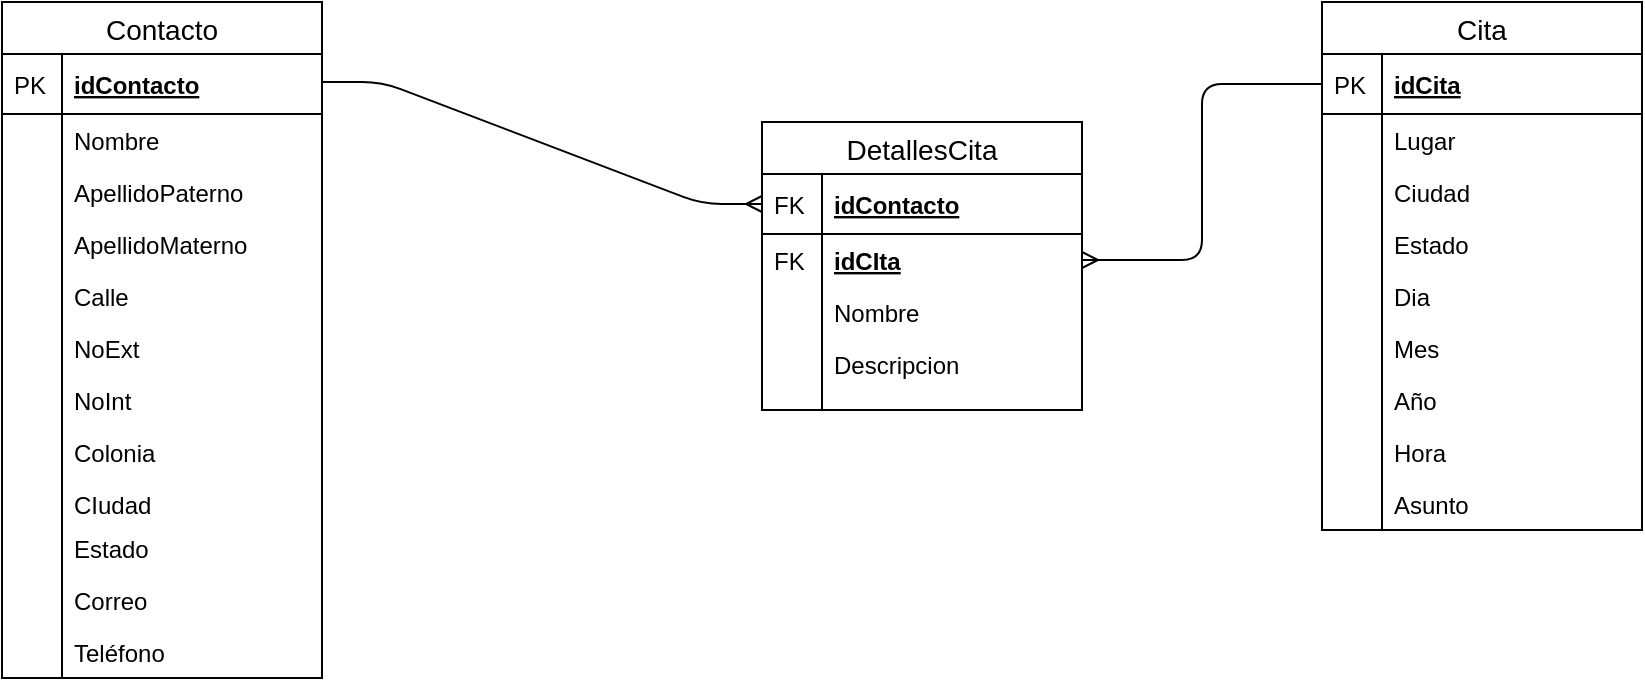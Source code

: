 <mxfile version="13.0.3" type="device"><diagram id="C5RBs43oDa-KdzZeNtuy" name="Page-1"><mxGraphModel dx="868" dy="513" grid="1" gridSize="10" guides="1" tooltips="1" connect="1" arrows="1" fold="1" page="1" pageScale="1" pageWidth="827" pageHeight="1169" math="0" shadow="0"><root><mxCell id="WIyWlLk6GJQsqaUBKTNV-0"/><mxCell id="WIyWlLk6GJQsqaUBKTNV-1" parent="WIyWlLk6GJQsqaUBKTNV-0"/><mxCell id="nXNHF2vtyMZO9yTS2NCp-83" value="" style="fontSize=12;html=1;endArrow=ERmany;exitX=0;exitY=0.5;exitDx=0;exitDy=0;entryX=1;entryY=0.5;entryDx=0;entryDy=0;edgeStyle=orthogonalEdgeStyle;" parent="WIyWlLk6GJQsqaUBKTNV-1" source="nXNHF2vtyMZO9yTS2NCp-14" target="nXNHF2vtyMZO9yTS2NCp-44" edge="1"><mxGeometry width="100" height="100" relative="1" as="geometry"><mxPoint x="700" y="220" as="sourcePoint"/><mxPoint x="760" y="330" as="targetPoint"/></mxGeometry></mxCell><mxCell id="nXNHF2vtyMZO9yTS2NCp-2" value="Contacto" style="swimlane;fontStyle=0;childLayout=stackLayout;horizontal=1;startSize=26;horizontalStack=0;resizeParent=1;resizeParentMax=0;resizeLast=0;collapsible=1;marginBottom=0;align=center;fontSize=14;verticalAlign=middle;rounded=0;swimlaneLine=1;shadow=0;glass=0;comic=0;gradientColor=none;swimlaneFillColor=none;" parent="WIyWlLk6GJQsqaUBKTNV-1" vertex="1"><mxGeometry x="40" y="30" width="160" height="338" as="geometry"/></mxCell><mxCell id="nXNHF2vtyMZO9yTS2NCp-3" value="idContacto" style="shape=partialRectangle;top=0;left=0;right=0;bottom=1;align=left;verticalAlign=middle;fillColor=none;spacingLeft=34;spacingRight=4;overflow=hidden;rotatable=0;points=[[0,0.5],[1,0.5]];portConstraint=eastwest;dropTarget=0;fontStyle=5;fontSize=12;" parent="nXNHF2vtyMZO9yTS2NCp-2" vertex="1"><mxGeometry y="26" width="160" height="30" as="geometry"/></mxCell><mxCell id="nXNHF2vtyMZO9yTS2NCp-4" value="PK" style="shape=partialRectangle;top=0;left=0;bottom=0;fillColor=none;align=left;verticalAlign=middle;spacingLeft=4;spacingRight=4;overflow=hidden;rotatable=0;points=[];portConstraint=eastwest;part=1;fontSize=12;" parent="nXNHF2vtyMZO9yTS2NCp-3" vertex="1" connectable="0"><mxGeometry width="30" height="30" as="geometry"/></mxCell><mxCell id="nXNHF2vtyMZO9yTS2NCp-5" value="Nombre" style="shape=partialRectangle;top=0;left=0;right=0;bottom=0;align=left;verticalAlign=top;fillColor=none;spacingLeft=34;spacingRight=4;overflow=hidden;rotatable=0;points=[[0,0.5],[1,0.5]];portConstraint=eastwest;dropTarget=0;fontSize=12;" parent="nXNHF2vtyMZO9yTS2NCp-2" vertex="1"><mxGeometry y="56" width="160" height="26" as="geometry"/></mxCell><mxCell id="nXNHF2vtyMZO9yTS2NCp-6" value="" style="shape=partialRectangle;top=0;left=0;bottom=0;fillColor=none;align=left;verticalAlign=top;spacingLeft=4;spacingRight=4;overflow=hidden;rotatable=0;points=[];portConstraint=eastwest;part=1;fontSize=12;" parent="nXNHF2vtyMZO9yTS2NCp-5" vertex="1" connectable="0"><mxGeometry width="30" height="26" as="geometry"/></mxCell><mxCell id="nXNHF2vtyMZO9yTS2NCp-7" value="ApellidoPaterno" style="shape=partialRectangle;top=0;left=0;right=0;bottom=0;align=left;verticalAlign=top;fillColor=none;spacingLeft=34;spacingRight=4;overflow=hidden;rotatable=0;points=[[0,0.5],[1,0.5]];portConstraint=eastwest;dropTarget=0;fontSize=12;" parent="nXNHF2vtyMZO9yTS2NCp-2" vertex="1"><mxGeometry y="82" width="160" height="26" as="geometry"/></mxCell><mxCell id="nXNHF2vtyMZO9yTS2NCp-8" value="" style="shape=partialRectangle;top=0;left=0;bottom=0;fillColor=none;align=left;verticalAlign=top;spacingLeft=4;spacingRight=4;overflow=hidden;rotatable=0;points=[];portConstraint=eastwest;part=1;fontSize=12;" parent="nXNHF2vtyMZO9yTS2NCp-7" vertex="1" connectable="0"><mxGeometry width="30" height="26" as="geometry"/></mxCell><mxCell id="nXNHF2vtyMZO9yTS2NCp-56" value="ApellidoMaterno" style="shape=partialRectangle;top=0;left=0;right=0;bottom=0;align=left;verticalAlign=top;fillColor=none;spacingLeft=34;spacingRight=4;overflow=hidden;rotatable=0;points=[[0,0.5],[1,0.5]];portConstraint=eastwest;dropTarget=0;fontSize=12;" parent="nXNHF2vtyMZO9yTS2NCp-2" vertex="1"><mxGeometry y="108" width="160" height="26" as="geometry"/></mxCell><mxCell id="nXNHF2vtyMZO9yTS2NCp-57" value="" style="shape=partialRectangle;top=0;left=0;bottom=0;fillColor=none;align=left;verticalAlign=top;spacingLeft=4;spacingRight=4;overflow=hidden;rotatable=0;points=[];portConstraint=eastwest;part=1;fontSize=12;" parent="nXNHF2vtyMZO9yTS2NCp-56" vertex="1" connectable="0"><mxGeometry width="30" height="26" as="geometry"/></mxCell><mxCell id="nXNHF2vtyMZO9yTS2NCp-58" value="Calle" style="shape=partialRectangle;top=0;left=0;right=0;bottom=0;align=left;verticalAlign=top;fillColor=none;spacingLeft=34;spacingRight=4;overflow=hidden;rotatable=0;points=[[0,0.5],[1,0.5]];portConstraint=eastwest;dropTarget=0;fontSize=12;" parent="nXNHF2vtyMZO9yTS2NCp-2" vertex="1"><mxGeometry y="134" width="160" height="26" as="geometry"/></mxCell><mxCell id="nXNHF2vtyMZO9yTS2NCp-59" value="" style="shape=partialRectangle;top=0;left=0;bottom=0;fillColor=none;align=left;verticalAlign=top;spacingLeft=4;spacingRight=4;overflow=hidden;rotatable=0;points=[];portConstraint=eastwest;part=1;fontSize=12;" parent="nXNHF2vtyMZO9yTS2NCp-58" vertex="1" connectable="0"><mxGeometry width="30" height="26" as="geometry"/></mxCell><mxCell id="nXNHF2vtyMZO9yTS2NCp-62" value="NoExt" style="shape=partialRectangle;top=0;left=0;right=0;bottom=0;align=left;verticalAlign=top;fillColor=none;spacingLeft=34;spacingRight=4;overflow=hidden;rotatable=0;points=[[0,0.5],[1,0.5]];portConstraint=eastwest;dropTarget=0;fontSize=12;" parent="nXNHF2vtyMZO9yTS2NCp-2" vertex="1"><mxGeometry y="160" width="160" height="26" as="geometry"/></mxCell><mxCell id="nXNHF2vtyMZO9yTS2NCp-63" value="" style="shape=partialRectangle;top=0;left=0;bottom=0;fillColor=none;align=left;verticalAlign=top;spacingLeft=4;spacingRight=4;overflow=hidden;rotatable=0;points=[];portConstraint=eastwest;part=1;fontSize=12;" parent="nXNHF2vtyMZO9yTS2NCp-62" vertex="1" connectable="0"><mxGeometry width="30" height="26" as="geometry"/></mxCell><mxCell id="nXNHF2vtyMZO9yTS2NCp-64" value="NoInt" style="shape=partialRectangle;top=0;left=0;right=0;bottom=0;align=left;verticalAlign=top;fillColor=none;spacingLeft=34;spacingRight=4;overflow=hidden;rotatable=0;points=[[0,0.5],[1,0.5]];portConstraint=eastwest;dropTarget=0;fontSize=12;" parent="nXNHF2vtyMZO9yTS2NCp-2" vertex="1"><mxGeometry y="186" width="160" height="26" as="geometry"/></mxCell><mxCell id="nXNHF2vtyMZO9yTS2NCp-65" value="" style="shape=partialRectangle;top=0;left=0;bottom=0;fillColor=none;align=left;verticalAlign=top;spacingLeft=4;spacingRight=4;overflow=hidden;rotatable=0;points=[];portConstraint=eastwest;part=1;fontSize=12;" parent="nXNHF2vtyMZO9yTS2NCp-64" vertex="1" connectable="0"><mxGeometry width="30" height="26" as="geometry"/></mxCell><mxCell id="nXNHF2vtyMZO9yTS2NCp-9" value="Colonia" style="shape=partialRectangle;top=0;left=0;right=0;bottom=0;align=left;verticalAlign=top;fillColor=none;spacingLeft=34;spacingRight=4;overflow=hidden;rotatable=0;points=[[0,0.5],[1,0.5]];portConstraint=eastwest;dropTarget=0;fontSize=12;" parent="nXNHF2vtyMZO9yTS2NCp-2" vertex="1"><mxGeometry y="212" width="160" height="26" as="geometry"/></mxCell><mxCell id="nXNHF2vtyMZO9yTS2NCp-10" value="" style="shape=partialRectangle;top=0;left=0;bottom=0;fillColor=none;align=left;verticalAlign=top;spacingLeft=4;spacingRight=4;overflow=hidden;rotatable=0;points=[];portConstraint=eastwest;part=1;fontSize=12;" parent="nXNHF2vtyMZO9yTS2NCp-9" vertex="1" connectable="0"><mxGeometry width="30" height="26" as="geometry"/></mxCell><mxCell id="nXNHF2vtyMZO9yTS2NCp-60" value="CIudad" style="shape=partialRectangle;top=0;left=0;right=0;bottom=0;align=left;verticalAlign=top;fillColor=none;spacingLeft=34;spacingRight=4;overflow=hidden;rotatable=0;points=[[0,0.5],[1,0.5]];portConstraint=eastwest;dropTarget=0;fontSize=12;" parent="nXNHF2vtyMZO9yTS2NCp-2" vertex="1"><mxGeometry y="238" width="160" height="22" as="geometry"/></mxCell><mxCell id="nXNHF2vtyMZO9yTS2NCp-61" value="" style="shape=partialRectangle;top=0;left=0;bottom=0;fillColor=none;align=left;verticalAlign=top;spacingLeft=4;spacingRight=4;overflow=hidden;rotatable=0;points=[];portConstraint=eastwest;part=1;fontSize=12;" parent="nXNHF2vtyMZO9yTS2NCp-60" vertex="1" connectable="0"><mxGeometry width="30" height="22" as="geometry"/></mxCell><mxCell id="nXNHF2vtyMZO9yTS2NCp-70" value="Estado" style="shape=partialRectangle;top=0;left=0;right=0;bottom=0;align=left;verticalAlign=top;fillColor=none;spacingLeft=34;spacingRight=4;overflow=hidden;rotatable=0;points=[[0,0.5],[1,0.5]];portConstraint=eastwest;dropTarget=0;fontSize=12;" parent="nXNHF2vtyMZO9yTS2NCp-2" vertex="1"><mxGeometry y="260" width="160" height="26" as="geometry"/></mxCell><mxCell id="nXNHF2vtyMZO9yTS2NCp-71" value="" style="shape=partialRectangle;top=0;left=0;bottom=0;fillColor=none;align=left;verticalAlign=top;spacingLeft=4;spacingRight=4;overflow=hidden;rotatable=0;points=[];portConstraint=eastwest;part=1;fontSize=12;" parent="nXNHF2vtyMZO9yTS2NCp-70" vertex="1" connectable="0"><mxGeometry width="30" height="26" as="geometry"/></mxCell><mxCell id="6nXDK6NVDyaUlXkhyEUG-0" value="Correo" style="shape=partialRectangle;top=0;left=0;right=0;bottom=0;align=left;verticalAlign=top;fillColor=none;spacingLeft=34;spacingRight=4;overflow=hidden;rotatable=0;points=[[0,0.5],[1,0.5]];portConstraint=eastwest;dropTarget=0;fontSize=12;" vertex="1" parent="nXNHF2vtyMZO9yTS2NCp-2"><mxGeometry y="286" width="160" height="26" as="geometry"/></mxCell><mxCell id="6nXDK6NVDyaUlXkhyEUG-1" value="" style="shape=partialRectangle;top=0;left=0;bottom=0;fillColor=none;align=left;verticalAlign=top;spacingLeft=4;spacingRight=4;overflow=hidden;rotatable=0;points=[];portConstraint=eastwest;part=1;fontSize=12;" vertex="1" connectable="0" parent="6nXDK6NVDyaUlXkhyEUG-0"><mxGeometry width="30" height="26" as="geometry"/></mxCell><mxCell id="SkoaQPFgIc3qyebJBNeN-11" value="Teléfono " style="shape=partialRectangle;top=0;left=0;right=0;bottom=0;align=left;verticalAlign=middle;fillColor=none;spacingLeft=34;spacingRight=4;overflow=hidden;rotatable=0;points=[[0,0.5],[1,0.5]];portConstraint=eastwest;dropTarget=0;fontSize=12;" parent="nXNHF2vtyMZO9yTS2NCp-2" vertex="1"><mxGeometry y="312" width="160" height="26" as="geometry"/></mxCell><mxCell id="SkoaQPFgIc3qyebJBNeN-12" value="" style="shape=partialRectangle;top=0;left=0;bottom=0;fillColor=none;align=left;verticalAlign=top;spacingLeft=4;spacingRight=4;overflow=hidden;rotatable=0;points=[];portConstraint=eastwest;part=1;fontSize=12;" parent="SkoaQPFgIc3qyebJBNeN-11" vertex="1" connectable="0"><mxGeometry width="30" height="26.0" as="geometry"/></mxCell><mxCell id="nXNHF2vtyMZO9yTS2NCp-13" value="Cita" style="swimlane;fontStyle=0;childLayout=stackLayout;horizontal=1;startSize=26;horizontalStack=0;resizeParent=1;resizeParentMax=0;resizeLast=0;collapsible=1;marginBottom=0;align=center;fontSize=14;" parent="WIyWlLk6GJQsqaUBKTNV-1" vertex="1"><mxGeometry x="700" y="30" width="160" height="264" as="geometry"/></mxCell><mxCell id="nXNHF2vtyMZO9yTS2NCp-14" value="idCita" style="shape=partialRectangle;top=0;left=0;right=0;bottom=1;align=left;verticalAlign=middle;fillColor=none;spacingLeft=34;spacingRight=4;overflow=hidden;rotatable=0;points=[[0,0.5],[1,0.5]];portConstraint=eastwest;dropTarget=0;fontStyle=5;fontSize=12;" parent="nXNHF2vtyMZO9yTS2NCp-13" vertex="1"><mxGeometry y="26" width="160" height="30" as="geometry"/></mxCell><mxCell id="nXNHF2vtyMZO9yTS2NCp-15" value="PK" style="shape=partialRectangle;top=0;left=0;bottom=0;fillColor=none;align=left;verticalAlign=middle;spacingLeft=4;spacingRight=4;overflow=hidden;rotatable=0;points=[];portConstraint=eastwest;part=1;fontSize=12;" parent="nXNHF2vtyMZO9yTS2NCp-14" vertex="1" connectable="0"><mxGeometry width="30" height="30" as="geometry"/></mxCell><mxCell id="nXNHF2vtyMZO9yTS2NCp-18" value="Lugar" style="shape=partialRectangle;top=0;left=0;right=0;bottom=0;align=left;verticalAlign=top;fillColor=none;spacingLeft=34;spacingRight=4;overflow=hidden;rotatable=0;points=[[0,0.5],[1,0.5]];portConstraint=eastwest;dropTarget=0;fontSize=12;" parent="nXNHF2vtyMZO9yTS2NCp-13" vertex="1"><mxGeometry y="56" width="160" height="26" as="geometry"/></mxCell><mxCell id="nXNHF2vtyMZO9yTS2NCp-19" value="" style="shape=partialRectangle;top=0;left=0;bottom=0;fillColor=none;align=left;verticalAlign=top;spacingLeft=4;spacingRight=4;overflow=hidden;rotatable=0;points=[];portConstraint=eastwest;part=1;fontSize=12;" parent="nXNHF2vtyMZO9yTS2NCp-18" vertex="1" connectable="0"><mxGeometry width="30" height="26" as="geometry"/></mxCell><mxCell id="-Tu4YTuT9DOb12p6UjhK-2" value="Ciudad" style="shape=partialRectangle;top=0;left=0;right=0;bottom=0;align=left;verticalAlign=top;fillColor=none;spacingLeft=34;spacingRight=4;overflow=hidden;rotatable=0;points=[[0,0.5],[1,0.5]];portConstraint=eastwest;dropTarget=0;fontSize=12;" parent="nXNHF2vtyMZO9yTS2NCp-13" vertex="1"><mxGeometry y="82" width="160" height="26" as="geometry"/></mxCell><mxCell id="-Tu4YTuT9DOb12p6UjhK-3" value="" style="shape=partialRectangle;top=0;left=0;bottom=0;fillColor=none;align=left;verticalAlign=top;spacingLeft=4;spacingRight=4;overflow=hidden;rotatable=0;points=[];portConstraint=eastwest;part=1;fontSize=12;" parent="-Tu4YTuT9DOb12p6UjhK-2" vertex="1" connectable="0"><mxGeometry width="30" height="26" as="geometry"/></mxCell><mxCell id="-Tu4YTuT9DOb12p6UjhK-4" value="Estado " style="shape=partialRectangle;top=0;left=0;right=0;bottom=0;align=left;verticalAlign=top;fillColor=none;spacingLeft=34;spacingRight=4;overflow=hidden;rotatable=0;points=[[0,0.5],[1,0.5]];portConstraint=eastwest;dropTarget=0;fontSize=12;" parent="nXNHF2vtyMZO9yTS2NCp-13" vertex="1"><mxGeometry y="108" width="160" height="26" as="geometry"/></mxCell><mxCell id="-Tu4YTuT9DOb12p6UjhK-5" value="" style="shape=partialRectangle;top=0;left=0;bottom=0;fillColor=none;align=left;verticalAlign=top;spacingLeft=4;spacingRight=4;overflow=hidden;rotatable=0;points=[];portConstraint=eastwest;part=1;fontSize=12;" parent="-Tu4YTuT9DOb12p6UjhK-4" vertex="1" connectable="0"><mxGeometry width="30" height="26" as="geometry"/></mxCell><mxCell id="-Tu4YTuT9DOb12p6UjhK-6" value="Dia" style="shape=partialRectangle;top=0;left=0;right=0;bottom=0;align=left;verticalAlign=top;fillColor=none;spacingLeft=34;spacingRight=4;overflow=hidden;rotatable=0;points=[[0,0.5],[1,0.5]];portConstraint=eastwest;dropTarget=0;fontSize=12;" parent="nXNHF2vtyMZO9yTS2NCp-13" vertex="1"><mxGeometry y="134" width="160" height="26" as="geometry"/></mxCell><mxCell id="-Tu4YTuT9DOb12p6UjhK-7" value="" style="shape=partialRectangle;top=0;left=0;bottom=0;fillColor=none;align=left;verticalAlign=top;spacingLeft=4;spacingRight=4;overflow=hidden;rotatable=0;points=[];portConstraint=eastwest;part=1;fontSize=12;" parent="-Tu4YTuT9DOb12p6UjhK-6" vertex="1" connectable="0"><mxGeometry width="30" height="26" as="geometry"/></mxCell><mxCell id="-Tu4YTuT9DOb12p6UjhK-0" value="Mes" style="shape=partialRectangle;top=0;left=0;right=0;bottom=0;align=left;verticalAlign=top;fillColor=none;spacingLeft=34;spacingRight=4;overflow=hidden;rotatable=0;points=[[0,0.5],[1,0.5]];portConstraint=eastwest;dropTarget=0;fontSize=12;" parent="nXNHF2vtyMZO9yTS2NCp-13" vertex="1"><mxGeometry y="160" width="160" height="26" as="geometry"/></mxCell><mxCell id="-Tu4YTuT9DOb12p6UjhK-1" value="" style="shape=partialRectangle;top=0;left=0;bottom=0;fillColor=none;align=left;verticalAlign=top;spacingLeft=4;spacingRight=4;overflow=hidden;rotatable=0;points=[];portConstraint=eastwest;part=1;fontSize=12;" parent="-Tu4YTuT9DOb12p6UjhK-0" vertex="1" connectable="0"><mxGeometry width="30" height="26" as="geometry"/></mxCell><mxCell id="nXNHF2vtyMZO9yTS2NCp-20" value="Año" style="shape=partialRectangle;top=0;left=0;right=0;bottom=0;align=left;verticalAlign=top;fillColor=none;spacingLeft=34;spacingRight=4;overflow=hidden;rotatable=0;points=[[0,0.5],[1,0.5]];portConstraint=eastwest;dropTarget=0;fontSize=12;" parent="nXNHF2vtyMZO9yTS2NCp-13" vertex="1"><mxGeometry y="186" width="160" height="26" as="geometry"/></mxCell><mxCell id="nXNHF2vtyMZO9yTS2NCp-21" value="" style="shape=partialRectangle;top=0;left=0;bottom=0;fillColor=none;align=left;verticalAlign=top;spacingLeft=4;spacingRight=4;overflow=hidden;rotatable=0;points=[];portConstraint=eastwest;part=1;fontSize=12;" parent="nXNHF2vtyMZO9yTS2NCp-20" vertex="1" connectable="0"><mxGeometry width="30" height="26" as="geometry"/></mxCell><mxCell id="-Tu4YTuT9DOb12p6UjhK-8" value="Hora" style="shape=partialRectangle;top=0;left=0;right=0;bottom=0;align=left;verticalAlign=top;fillColor=none;spacingLeft=34;spacingRight=4;overflow=hidden;rotatable=0;points=[[0,0.5],[1,0.5]];portConstraint=eastwest;dropTarget=0;fontSize=12;" parent="nXNHF2vtyMZO9yTS2NCp-13" vertex="1"><mxGeometry y="212" width="160" height="26" as="geometry"/></mxCell><mxCell id="-Tu4YTuT9DOb12p6UjhK-9" value="" style="shape=partialRectangle;top=0;left=0;bottom=0;fillColor=none;align=left;verticalAlign=top;spacingLeft=4;spacingRight=4;overflow=hidden;rotatable=0;points=[];portConstraint=eastwest;part=1;fontSize=12;" parent="-Tu4YTuT9DOb12p6UjhK-8" vertex="1" connectable="0"><mxGeometry width="30" height="26" as="geometry"/></mxCell><mxCell id="-Tu4YTuT9DOb12p6UjhK-12" value="Asunto" style="shape=partialRectangle;top=0;left=0;right=0;bottom=0;align=left;verticalAlign=top;fillColor=none;spacingLeft=34;spacingRight=4;overflow=hidden;rotatable=0;points=[[0,0.5],[1,0.5]];portConstraint=eastwest;dropTarget=0;fontSize=12;" parent="nXNHF2vtyMZO9yTS2NCp-13" vertex="1"><mxGeometry y="238" width="160" height="26" as="geometry"/></mxCell><mxCell id="-Tu4YTuT9DOb12p6UjhK-13" value="" style="shape=partialRectangle;top=0;left=0;bottom=0;fillColor=none;align=left;verticalAlign=top;spacingLeft=4;spacingRight=4;overflow=hidden;rotatable=0;points=[];portConstraint=eastwest;part=1;fontSize=12;" parent="-Tu4YTuT9DOb12p6UjhK-12" vertex="1" connectable="0"><mxGeometry width="30" height="26" as="geometry"/></mxCell><mxCell id="nXNHF2vtyMZO9yTS2NCp-41" value="DetallesCita" style="swimlane;fontStyle=0;childLayout=stackLayout;horizontal=1;startSize=26;horizontalStack=0;resizeParent=1;resizeParentMax=0;resizeLast=0;collapsible=1;marginBottom=0;align=center;fontSize=14;" parent="WIyWlLk6GJQsqaUBKTNV-1" vertex="1"><mxGeometry x="420" y="90" width="160" height="144" as="geometry"/></mxCell><mxCell id="nXNHF2vtyMZO9yTS2NCp-42" value="idContacto" style="shape=partialRectangle;top=0;left=0;right=0;bottom=1;align=left;verticalAlign=middle;fillColor=none;spacingLeft=34;spacingRight=4;overflow=hidden;rotatable=0;points=[[0,0.5],[1,0.5]];portConstraint=eastwest;dropTarget=0;fontStyle=5;fontSize=12;" parent="nXNHF2vtyMZO9yTS2NCp-41" vertex="1"><mxGeometry y="26" width="160" height="30" as="geometry"/></mxCell><mxCell id="nXNHF2vtyMZO9yTS2NCp-43" value="FK" style="shape=partialRectangle;top=0;left=0;bottom=0;fillColor=none;align=left;verticalAlign=middle;spacingLeft=4;spacingRight=4;overflow=hidden;rotatable=0;points=[];portConstraint=eastwest;part=1;fontSize=12;" parent="nXNHF2vtyMZO9yTS2NCp-42" vertex="1" connectable="0"><mxGeometry width="30" height="30" as="geometry"/></mxCell><mxCell id="nXNHF2vtyMZO9yTS2NCp-44" value="idCIta" style="shape=partialRectangle;top=0;left=0;right=0;bottom=0;align=left;verticalAlign=top;fillColor=none;spacingLeft=34;spacingRight=4;overflow=hidden;rotatable=0;points=[[0,0.5],[1,0.5]];portConstraint=eastwest;dropTarget=0;fontSize=12;fontStyle=5" parent="nXNHF2vtyMZO9yTS2NCp-41" vertex="1"><mxGeometry y="56" width="160" height="26" as="geometry"/></mxCell><mxCell id="nXNHF2vtyMZO9yTS2NCp-45" value="FK" style="shape=partialRectangle;top=0;left=0;bottom=0;fillColor=none;align=left;verticalAlign=top;spacingLeft=4;spacingRight=4;overflow=hidden;rotatable=0;points=[];portConstraint=eastwest;part=1;fontSize=12;" parent="nXNHF2vtyMZO9yTS2NCp-44" vertex="1" connectable="0"><mxGeometry width="30" height="26" as="geometry"/></mxCell><mxCell id="nXNHF2vtyMZO9yTS2NCp-46" value="Nombre" style="shape=partialRectangle;top=0;left=0;right=0;bottom=0;align=left;verticalAlign=top;fillColor=none;spacingLeft=34;spacingRight=4;overflow=hidden;rotatable=0;points=[[0,0.5],[1,0.5]];portConstraint=eastwest;dropTarget=0;fontSize=12;" parent="nXNHF2vtyMZO9yTS2NCp-41" vertex="1"><mxGeometry y="82" width="160" height="26" as="geometry"/></mxCell><mxCell id="nXNHF2vtyMZO9yTS2NCp-47" value="" style="shape=partialRectangle;top=0;left=0;bottom=0;fillColor=none;align=left;verticalAlign=top;spacingLeft=4;spacingRight=4;overflow=hidden;rotatable=0;points=[];portConstraint=eastwest;part=1;fontSize=12;" parent="nXNHF2vtyMZO9yTS2NCp-46" vertex="1" connectable="0"><mxGeometry width="30" height="26" as="geometry"/></mxCell><mxCell id="nXNHF2vtyMZO9yTS2NCp-48" value="Descripcion&#10;" style="shape=partialRectangle;top=0;left=0;right=0;bottom=0;align=left;verticalAlign=top;fillColor=none;spacingLeft=34;spacingRight=4;overflow=hidden;rotatable=0;points=[[0,0.5],[1,0.5]];portConstraint=eastwest;dropTarget=0;fontSize=12;" parent="nXNHF2vtyMZO9yTS2NCp-41" vertex="1"><mxGeometry y="108" width="160" height="26" as="geometry"/></mxCell><mxCell id="nXNHF2vtyMZO9yTS2NCp-49" value="" style="shape=partialRectangle;top=0;left=0;bottom=0;fillColor=none;align=left;verticalAlign=top;spacingLeft=4;spacingRight=4;overflow=hidden;rotatable=0;points=[];portConstraint=eastwest;part=1;fontSize=12;" parent="nXNHF2vtyMZO9yTS2NCp-48" vertex="1" connectable="0"><mxGeometry width="30" height="26" as="geometry"/></mxCell><mxCell id="nXNHF2vtyMZO9yTS2NCp-50" value="" style="shape=partialRectangle;top=0;left=0;right=0;bottom=0;align=left;verticalAlign=top;fillColor=none;spacingLeft=34;spacingRight=4;overflow=hidden;rotatable=0;points=[[0,0.5],[1,0.5]];portConstraint=eastwest;dropTarget=0;fontSize=12;" parent="nXNHF2vtyMZO9yTS2NCp-41" vertex="1"><mxGeometry y="134" width="160" height="10" as="geometry"/></mxCell><mxCell id="nXNHF2vtyMZO9yTS2NCp-51" value="" style="shape=partialRectangle;top=0;left=0;bottom=0;fillColor=none;align=left;verticalAlign=top;spacingLeft=4;spacingRight=4;overflow=hidden;rotatable=0;points=[];portConstraint=eastwest;part=1;fontSize=12;" parent="nXNHF2vtyMZO9yTS2NCp-50" vertex="1" connectable="0"><mxGeometry width="30" height="10" as="geometry"/></mxCell><mxCell id="SkoaQPFgIc3qyebJBNeN-1" value="" style="edgeStyle=entityRelationEdgeStyle;fontSize=12;html=1;endArrow=ERmany;entryX=0;entryY=0.5;entryDx=0;entryDy=0;" parent="WIyWlLk6GJQsqaUBKTNV-1" target="nXNHF2vtyMZO9yTS2NCp-42" edge="1"><mxGeometry width="100" height="100" relative="1" as="geometry"><mxPoint x="200" y="70" as="sourcePoint"/><mxPoint x="280" y="-30" as="targetPoint"/></mxGeometry></mxCell></root></mxGraphModel></diagram></mxfile>